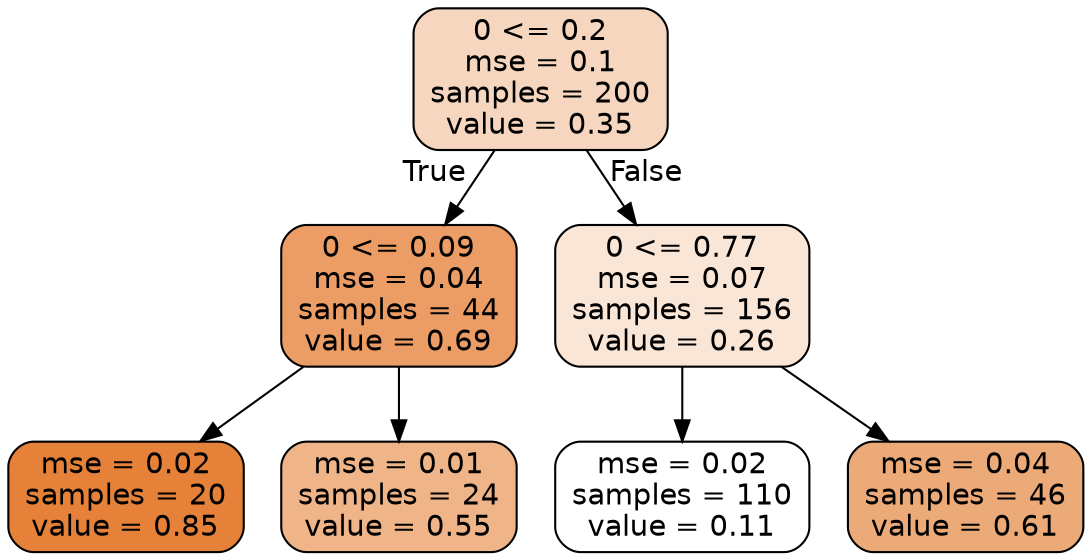digraph Tree {
node [shape=box, style="filled, rounded", color="black", fontname=helvetica] ;
edge [fontname=helvetica] ;
0 [label="0 <= 0.2\nmse = 0.1\nsamples = 200\nvalue = 0.35", fillcolor="#f6d6be"] ;
1 [label="0 <= 0.09\nmse = 0.04\nsamples = 44\nvalue = 0.69", fillcolor="#eb9d65"] ;
0 -> 1 [labeldistance=2.5, labelangle=45, headlabel="True"] ;
2 [label="mse = 0.02\nsamples = 20\nvalue = 0.85", fillcolor="#e58139"] ;
1 -> 2 ;
3 [label="mse = 0.01\nsamples = 24\nvalue = 0.55", fillcolor="#f0b489"] ;
1 -> 3 ;
4 [label="0 <= 0.77\nmse = 0.07\nsamples = 156\nvalue = 0.26", fillcolor="#fae6d7"] ;
0 -> 4 [labeldistance=2.5, labelangle=-45, headlabel="False"] ;
5 [label="mse = 0.02\nsamples = 110\nvalue = 0.11", fillcolor="#ffffff"] ;
4 -> 5 ;
6 [label="mse = 0.04\nsamples = 46\nvalue = 0.61", fillcolor="#edaa79"] ;
4 -> 6 ;
}